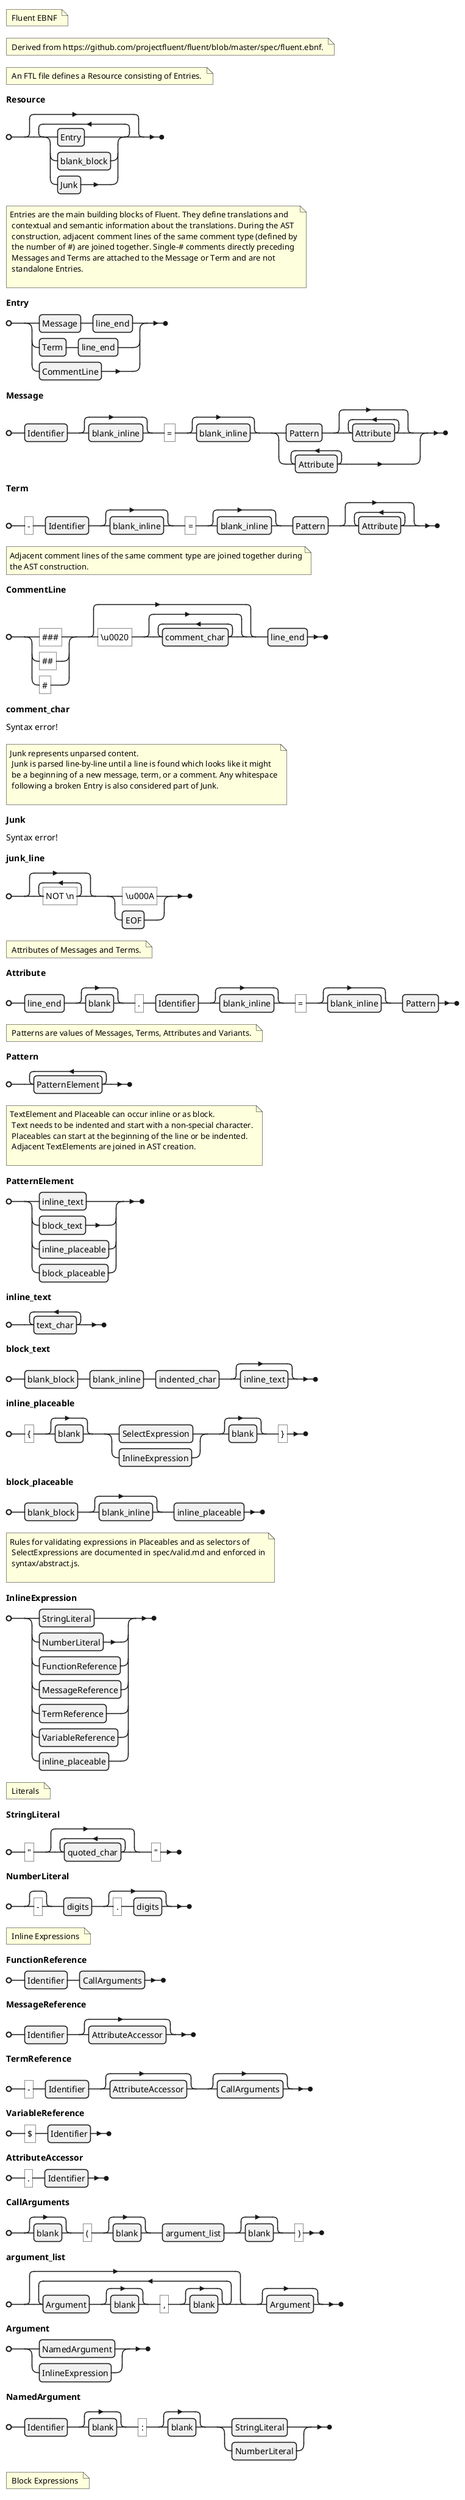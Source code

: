 @startebnf
(* Fluent EBNF *)

(* Derived from https://github.com/projectfluent/fluent/blob/master/spec/fluent.ebnf. *)

(* An FTL file defines a Resource consisting of Entries. *)

Resource = {Entry | blank_block | Junk};

(* Entries are the main building blocks of Fluent. They define translations and
 contextual and semantic information about the translations. During the AST
 construction, adjacent comment lines of the same comment type (defined by
 the number of #) are joined together. Single-# comments directly preceding
 Messages and Terms are attached to the Message or Term and are not
 standalone Entries.
*)

Entry   = (Message, line_end)
          | (Term, line_end)
          | CommentLine;

Message = Identifier, [blank_inline], "=", [blank_inline], ((Pattern, {Attribute}) | {Attribute}-);

Term    = "-", Identifier, [blank_inline], "=", [blank_inline], Pattern, {Attribute};

(* Adjacent comment lines of the same comment type are joined together during
 the AST construction. *)

CommentLine  = ("###" | "##" | "#"), ["\u0020", {comment_char}], line_end;

comment_char = any_char - line_end;

(* Junk represents unparsed content.
 Junk is parsed line-by-line until a line is found which looks like it might
 be a beginning of a new message, term, or a comment. Any whitespace
 following a broken Entry is also considered part of Junk.
*)

Junk      = junk_line, {(junk_line - ("#" | "-" | "a-zA-Z"))};

junk_line = {"NOT \n"}, ("\u000A" | EOF);

(* Attributes of Messages and Terms. *)

Attribute = line_end, [blank], ".", Identifier, [blank_inline], "=", [blank_inline], Pattern;

(* Patterns are values of Messages, Terms, Attributes and Variants. *)

Pattern = {PatternElement}-;

(* TextElement and Placeable can occur inline or as block.
 Text needs to be indented and start with a non-special character.
 Placeables can start at the beginning of the line or be indented.
 Adjacent TextElements are joined in AST creation.
*)

PatternElement = inline_text
                 | block_text
                 | inline_placeable
                 | block_placeable;

inline_text      = {text_char}-;

block_text       = blank_block, blank_inline, indented_char, [inline_text];

inline_placeable = "{", [blank], (SelectExpression | InlineExpression), [blank], "}";

block_placeable  = blank_block, [blank_inline], inline_placeable;

(* Rules for validating expressions in Placeables and as selectors of
 SelectExpressions are documented in spec/valid.md and enforced in
 syntax/abstract.js.
*)

InlineExpression = StringLiteral
                      | NumberLiteral
                      | FunctionReference
                      | MessageReference
                      | TermReference
                      | VariableReference
                      | inline_placeable;

(* Literals *)

StringLiteral = '"', {quoted_char}, '"';

NumberLiteral = ["-"], digits, [".", digits];

(* Inline Expressions *)

FunctionReference  = Identifier, CallArguments;

MessageReference   = Identifier, [AttributeAccessor];

TermReference      = "-", Identifier, [AttributeAccessor], [CallArguments];

VariableReference  = "$", Identifier;

AttributeAccessor  = ".", Identifier;

CallArguments      = [blank], "(", [blank], argument_list, [blank], ")";

argument_list      = {Argument, [blank], ",", [blank]}, [Argument];

Argument           = NamedArgument | InlineExpression;

NamedArgument      = Identifier, [blank], ":", [blank], (StringLiteral | NumberLiteral);

(* Block Expressions *)
SelectExpression = InlineExpression, [blank], "->", [blank_inline], variant_list;

variant_list     = {Variant}, DefaultVariant, {Variant}, line_end;

Variant          = line_end, [blank], VariantKey, [blank_inline], Pattern;

DefaultVariant   = [line_end, blank], "*", VariantKey, [blank_inline], Pattern;

VariantKey       = "[", [blank], (NumberLiteral | Identifier), [blank], "]";

(* Identifier *)
Identifier = "a-zA-Z", {"a-zA-Z0-9_-"};

(* Content Characters
 Translation content can be written using any Unicode characters. However,
 some characters are considered special depending on the type of content
 they're in. See text_char and quoted_char for more information.

 Some Unicode characters, even if allowed, should be avoided in Fluent
 resources. See spec/recommendations.md.
*)

any_char = "\u{0}-\u{10FFFF}";

(* Text elements
 The primary storage for content are text elements. Text elements are not
 delimited with quotes and may span multiple lines as long as all lines are
 indented. The opening brace ({) marks a start of a placeable in the pattern
 and may not be used in text elements verbatim. Due to the indentation
 requirement some text characters may not appear as the first character on a
 new line.
*)

special_text_char = "{" | "}";

text_char         = any_char - special_text_char - line_end;

indented_char     = text_char - "[" - "*" - ".";

(* String literals
 For special-purpose content, quoted string literals can be used where text
 elements are not a good fit. String literals are delimited with double
 quotes and may not contain line breaks. String literals use the backslash
 (\) as the escape character. The literal double quote can be inserted via
 the \" escape sequence. The literal backslash can be inserted with \\. The
 literal opening brace ({) is allowed in string literals because they may not
 comprise placeables.
*)

special_quoted_char = '\"' | "\\";

special_escape      = "\\", special_quoted_char;

unicode_escape      = ("\\u", "0-9a-fA-F"{4})
                      | ("\\U", "0-9a-fA-F"{6});

quoted_char         = (any_char - special_quoted_char - line_end)
                      | special_escape
                      | unicode_escape;

(* Numbers *)
digits = {"0-9"}-;

(* Whitespace *)
blank_inline = {"\u0020"}-;
line_end     = "\u000D\u000A"
               | "\u000A"
               | EOF;
blank_block  = {[blank_inline], line_end}-;
blank        = {blank_inline | line_end}-;

@endebnf
